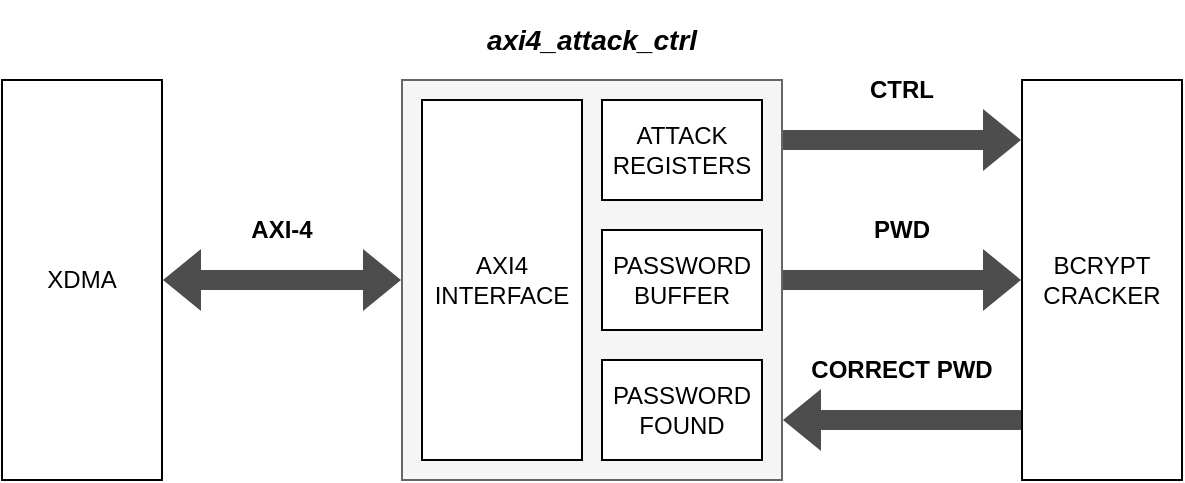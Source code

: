 <mxfile version="24.7.6" pages="2">
  <diagram name="top" id="GRUUTA0gV6LxYn7Zt5F0">
    <mxGraphModel dx="1195" dy="722" grid="1" gridSize="10" guides="1" tooltips="1" connect="1" arrows="1" fold="1" page="0" pageScale="1" pageWidth="827" pageHeight="1169" math="0" shadow="0">
      <root>
        <mxCell id="0" />
        <mxCell id="1" parent="0" />
        <mxCell id="0ogfYETZy73DbSy3bl0p-6" value="" style="rounded=0;whiteSpace=wrap;html=1;fillColor=#f5f5f5;fontColor=#333333;strokeColor=#666666;" vertex="1" parent="1">
          <mxGeometry x="320" y="120" width="190" height="200" as="geometry" />
        </mxCell>
        <mxCell id="0ogfYETZy73DbSy3bl0p-1" value="XDMA" style="rounded=0;whiteSpace=wrap;html=1;" vertex="1" parent="1">
          <mxGeometry x="120" y="120" width="80" height="200" as="geometry" />
        </mxCell>
        <mxCell id="0ogfYETZy73DbSy3bl0p-2" value="PASSWORD BUFFER" style="rounded=0;whiteSpace=wrap;html=1;" vertex="1" parent="1">
          <mxGeometry x="420" y="195" width="80" height="50" as="geometry" />
        </mxCell>
        <mxCell id="0ogfYETZy73DbSy3bl0p-3" value="BCRYPT CRACKER" style="rounded=0;whiteSpace=wrap;html=1;" vertex="1" parent="1">
          <mxGeometry x="630" y="120" width="80" height="200" as="geometry" />
        </mxCell>
        <mxCell id="0ogfYETZy73DbSy3bl0p-4" value="ATTACK REGISTERS" style="rounded=0;whiteSpace=wrap;html=1;" vertex="1" parent="1">
          <mxGeometry x="420" y="130" width="80" height="50" as="geometry" />
        </mxCell>
        <mxCell id="0ogfYETZy73DbSy3bl0p-5" value="PASSWORD FOUND" style="rounded=0;whiteSpace=wrap;html=1;" vertex="1" parent="1">
          <mxGeometry x="420" y="260" width="80" height="50" as="geometry" />
        </mxCell>
        <mxCell id="0ogfYETZy73DbSy3bl0p-8" value="" style="shape=flexArrow;endArrow=classic;html=1;rounded=0;exitX=1;exitY=0.5;exitDx=0;exitDy=0;startArrow=block;fillColor=#4D4D4D;strokeColor=none;entryX=0;entryY=0.5;entryDx=0;entryDy=0;" edge="1" parent="1" source="0ogfYETZy73DbSy3bl0p-1" target="0ogfYETZy73DbSy3bl0p-6">
          <mxGeometry width="50" height="50" relative="1" as="geometry">
            <mxPoint x="180" y="245" as="sourcePoint" />
            <mxPoint x="230" y="220" as="targetPoint" />
          </mxGeometry>
        </mxCell>
        <mxCell id="0ogfYETZy73DbSy3bl0p-10" value="AXI-4" style="rounded=0;whiteSpace=wrap;html=1;strokeColor=none;fillColor=none;fontStyle=1" vertex="1" parent="1">
          <mxGeometry x="200" y="180" width="120" height="30" as="geometry" />
        </mxCell>
        <mxCell id="0ogfYETZy73DbSy3bl0p-12" value="AXI4&lt;div&gt;INTERFACE&lt;/div&gt;" style="rounded=0;whiteSpace=wrap;html=1;" vertex="1" parent="1">
          <mxGeometry x="330" y="130" width="80" height="180" as="geometry" />
        </mxCell>
        <mxCell id="0ogfYETZy73DbSy3bl0p-13" value="" style="shape=flexArrow;endArrow=classic;html=1;rounded=0;exitX=1;exitY=0.5;exitDx=0;exitDy=0;startArrow=none;fillColor=#4D4D4D;strokeColor=none;entryX=0;entryY=0.5;entryDx=0;entryDy=0;startFill=0;" edge="1" parent="1">
          <mxGeometry width="50" height="50" relative="1" as="geometry">
            <mxPoint x="510" y="220" as="sourcePoint" />
            <mxPoint x="630" y="220" as="targetPoint" />
          </mxGeometry>
        </mxCell>
        <mxCell id="0ogfYETZy73DbSy3bl0p-14" value="PWD" style="rounded=0;whiteSpace=wrap;html=1;strokeColor=none;fillColor=none;fontStyle=1" vertex="1" parent="1">
          <mxGeometry x="510" y="180" width="120" height="30" as="geometry" />
        </mxCell>
        <mxCell id="0ogfYETZy73DbSy3bl0p-17" value="" style="shape=flexArrow;endArrow=none;html=1;rounded=0;exitX=1;exitY=0.5;exitDx=0;exitDy=0;startArrow=block;fillColor=#4D4D4D;strokeColor=none;entryX=0;entryY=0.5;entryDx=0;entryDy=0;endFill=0;" edge="1" parent="1">
          <mxGeometry width="50" height="50" relative="1" as="geometry">
            <mxPoint x="510" y="290" as="sourcePoint" />
            <mxPoint x="630" y="290" as="targetPoint" />
          </mxGeometry>
        </mxCell>
        <mxCell id="0ogfYETZy73DbSy3bl0p-18" value="CORRECT PWD" style="rounded=0;whiteSpace=wrap;html=1;strokeColor=none;fillColor=none;fontStyle=1" vertex="1" parent="1">
          <mxGeometry x="510" y="250" width="120" height="30" as="geometry" />
        </mxCell>
        <mxCell id="0ogfYETZy73DbSy3bl0p-19" value="" style="shape=flexArrow;endArrow=classic;html=1;rounded=0;exitX=1;exitY=0.5;exitDx=0;exitDy=0;startArrow=none;fillColor=#4D4D4D;strokeColor=none;entryX=0;entryY=0.5;entryDx=0;entryDy=0;startFill=0;" edge="1" parent="1">
          <mxGeometry width="50" height="50" relative="1" as="geometry">
            <mxPoint x="510" y="150" as="sourcePoint" />
            <mxPoint x="630" y="150" as="targetPoint" />
          </mxGeometry>
        </mxCell>
        <mxCell id="0ogfYETZy73DbSy3bl0p-20" value="CTRL" style="rounded=0;whiteSpace=wrap;html=1;strokeColor=none;fillColor=none;fontStyle=1" vertex="1" parent="1">
          <mxGeometry x="510" y="110" width="120" height="30" as="geometry" />
        </mxCell>
        <mxCell id="0ogfYETZy73DbSy3bl0p-21" value="axi4_attack_ctrl" style="rounded=0;whiteSpace=wrap;html=1;strokeColor=none;fillColor=none;fontStyle=3;fontSize=14;" vertex="1" parent="1">
          <mxGeometry x="320" y="80" width="190" height="40" as="geometry" />
        </mxCell>
      </root>
    </mxGraphModel>
  </diagram>
  <diagram id="SlZmZCLbokiu_m7gkC7i" name="axi4_attack_ctrl">
    <mxGraphModel dx="1585" dy="648" grid="1" gridSize="10" guides="1" tooltips="1" connect="1" arrows="1" fold="1" page="0" pageScale="1" pageWidth="827" pageHeight="1169" math="0" shadow="0">
      <root>
        <mxCell id="0" />
        <mxCell id="1" parent="0" />
        <mxCell id="ElcEwS9BucV0OWmTM8dp-1" value="" style="rounded=0;whiteSpace=wrap;html=1;fillColor=#D6D6D6;fontColor=#333333;strokeColor=#666666;" vertex="1" parent="1">
          <mxGeometry x="110" y="110" width="380" height="460" as="geometry" />
        </mxCell>
        <mxCell id="G6uf73WgvgPBEP5KyrtH-1" value="&lt;div&gt;BRAM&lt;/div&gt;&lt;div&gt;PASSWORD&lt;/div&gt;&lt;div&gt;BUFFER&lt;br&gt;&lt;/div&gt;" style="rounded=0;whiteSpace=wrap;html=1;" vertex="1" parent="1">
          <mxGeometry x="360" y="120" width="120" height="120" as="geometry" />
        </mxCell>
        <mxCell id="G6uf73WgvgPBEP5KyrtH-2" value="AXI BRAM CTRL" style="rounded=0;whiteSpace=wrap;html=1;" vertex="1" parent="1">
          <mxGeometry x="120" y="320" width="120" height="120" as="geometry" />
        </mxCell>
        <mxCell id="ZMFNB_eNPpMkArunGxyN-3" value="&lt;div&gt;CRACKER REGS&lt;/div&gt;" style="rounded=0;whiteSpace=wrap;html=1;" vertex="1" parent="1">
          <mxGeometry x="360" y="320" width="120" height="240" as="geometry" />
        </mxCell>
        <mxCell id="sWTu6YWSUIYSnSRrsb_--1" value="" style="shape=flexArrow;endArrow=classic;html=1;rounded=0;exitX=1;exitY=0.5;exitDx=0;exitDy=0;startArrow=block;fillColor=#4D4D4D;strokeColor=none;" edge="1" parent="1">
          <mxGeometry width="50" height="50" relative="1" as="geometry">
            <mxPoint y="379.71" as="sourcePoint" />
            <mxPoint x="110" y="380" as="targetPoint" />
          </mxGeometry>
        </mxCell>
        <mxCell id="sWTu6YWSUIYSnSRrsb_--2" value="&lt;div&gt;AXI&lt;/div&gt;&lt;div&gt;INTERCONNECT&lt;/div&gt;" style="rounded=0;whiteSpace=wrap;html=1;" vertex="1" parent="1">
          <mxGeometry x="-120" y="320" width="120" height="120" as="geometry" />
        </mxCell>
        <mxCell id="qCLMTn-7Xr3fJMdLr6YP-8" value="" style="shape=flexArrow;endArrow=block;html=1;rounded=0;startArrow=block;fillColor=#4D4D4D;strokeColor=none;startFill=0;endFill=0;exitX=0;exitY=0.25;exitDx=0;exitDy=0;entryX=1;entryY=0.587;entryDx=0;entryDy=0;entryPerimeter=0;" edge="1" parent="1" source="D0zKEq8KF9QSZLZ22DhJ-8" target="ElcEwS9BucV0OWmTM8dp-1">
          <mxGeometry width="50" height="50" relative="1" as="geometry">
            <mxPoint x="590" y="360" as="sourcePoint" />
            <mxPoint x="490" y="360" as="targetPoint" />
          </mxGeometry>
        </mxCell>
        <mxCell id="qCLMTn-7Xr3fJMdLr6YP-10" value="" style="shape=flexArrow;endArrow=classic;html=1;rounded=0;exitX=1;exitY=0.25;exitDx=0;exitDy=0;startArrow=block;fillColor=#4D4D4D;strokeColor=none;entryX=0;entryY=0.25;entryDx=0;entryDy=0;startFill=0;" edge="1" parent="1">
          <mxGeometry width="50" height="50" relative="1" as="geometry">
            <mxPoint x="240" y="350" as="sourcePoint" />
            <mxPoint x="360" y="350" as="targetPoint" />
          </mxGeometry>
        </mxCell>
        <mxCell id="qCLMTn-7Xr3fJMdLr6YP-11" value="PORT B" style="rounded=0;whiteSpace=wrap;html=1;strokeColor=none;fillColor=none;fontStyle=1" vertex="1" parent="1">
          <mxGeometry x="240" y="380" width="120" height="30" as="geometry" />
        </mxCell>
        <mxCell id="qCLMTn-7Xr3fJMdLr6YP-12" value="" style="shape=flexArrow;endArrow=block;html=1;rounded=0;exitX=0;exitY=0.75;exitDx=0;exitDy=0;startArrow=block;fillColor=#4D4D4D;strokeColor=none;entryX=1;entryY=0.75;entryDx=0;entryDy=0;startFill=0;endFill=0;" edge="1" parent="1">
          <mxGeometry width="50" height="50" relative="1" as="geometry">
            <mxPoint x="360" y="410" as="sourcePoint" />
            <mxPoint x="240" y="410" as="targetPoint" />
          </mxGeometry>
        </mxCell>
        <mxCell id="qCLMTn-7Xr3fJMdLr6YP-13" value="PORT A" style="rounded=0;whiteSpace=wrap;html=1;strokeColor=none;fillColor=none;fontStyle=1" vertex="1" parent="1">
          <mxGeometry x="240" y="320" width="120" height="30" as="geometry" />
        </mxCell>
        <mxCell id="ekPwYRkEziZYUtE34SyN-2" value="AXI4" style="rounded=0;whiteSpace=wrap;html=1;strokeColor=none;fillColor=none;fontStyle=1" vertex="1" parent="1">
          <mxGeometry y="340" width="110" height="30" as="geometry" />
        </mxCell>
        <mxCell id="ekPwYRkEziZYUtE34SyN-7" value="" style="shape=flexArrow;endArrow=classic;html=1;rounded=0;exitX=0.75;exitY=1;exitDx=0;exitDy=0;startArrow=block;fillColor=#4D4D4D;strokeColor=none;entryX=0.75;entryY=0;entryDx=0;entryDy=0;startFill=0;" edge="1" parent="1" source="G6uf73WgvgPBEP5KyrtH-1" target="ZMFNB_eNPpMkArunGxyN-3">
          <mxGeometry width="50" height="50" relative="1" as="geometry">
            <mxPoint x="490" y="270" as="sourcePoint" />
            <mxPoint x="610" y="270" as="targetPoint" />
          </mxGeometry>
        </mxCell>
        <mxCell id="ekPwYRkEziZYUtE34SyN-9" value="" style="shape=flexArrow;endArrow=block;html=1;rounded=0;exitX=0.25;exitY=0;exitDx=0;exitDy=0;startArrow=block;fillColor=#4D4D4D;strokeColor=none;entryX=0.25;entryY=1;entryDx=0;entryDy=0;startFill=0;endFill=0;" edge="1" parent="1" source="ZMFNB_eNPpMkArunGxyN-3" target="G6uf73WgvgPBEP5KyrtH-1">
          <mxGeometry width="50" height="50" relative="1" as="geometry">
            <mxPoint x="800" y="415" as="sourcePoint" />
            <mxPoint x="680" y="415" as="targetPoint" />
          </mxGeometry>
        </mxCell>
        <mxCell id="ekPwYRkEziZYUtE34SyN-12" value="PORT A" style="rounded=0;whiteSpace=wrap;html=1;strokeColor=none;fillColor=none;fontStyle=1;rotation=90;" vertex="1" parent="1">
          <mxGeometry x="300" y="260" width="120" height="30" as="geometry" />
        </mxCell>
        <mxCell id="ekPwYRkEziZYUtE34SyN-13" value="PORT B" style="rounded=0;whiteSpace=wrap;html=1;strokeColor=none;fillColor=none;fontStyle=1;rotation=90;" vertex="1" parent="1">
          <mxGeometry x="420" y="260" width="120" height="30" as="geometry" />
        </mxCell>
        <mxCell id="D0zKEq8KF9QSZLZ22DhJ-3" value="" style="shape=flexArrow;endArrow=classic;html=1;rounded=0;startArrow=block;fillColor=#4D4D4D;strokeColor=none;entryX=0;entryY=0.75;entryDx=0;entryDy=0;exitX=1;exitY=0.849;exitDx=0;exitDy=0;exitPerimeter=0;" edge="1" parent="1" source="ElcEwS9BucV0OWmTM8dp-1" target="D0zKEq8KF9QSZLZ22DhJ-8">
          <mxGeometry width="50" height="50" relative="1" as="geometry">
            <mxPoint x="490" y="530" as="sourcePoint" />
            <mxPoint x="590" y="530" as="targetPoint" />
          </mxGeometry>
        </mxCell>
        <mxCell id="D0zKEq8KF9QSZLZ22DhJ-7" value="PASSWORDS" style="rounded=0;whiteSpace=wrap;html=1;strokeColor=none;fillColor=none;fontStyle=1" vertex="1" parent="1">
          <mxGeometry x="490" y="340" width="110" height="30" as="geometry" />
        </mxCell>
        <mxCell id="D0zKEq8KF9QSZLZ22DhJ-8" value="&lt;div&gt;BCRYPT&lt;/div&gt;&lt;div&gt;CRACKER&lt;br&gt;&lt;/div&gt;" style="rounded=0;whiteSpace=wrap;html=1;" vertex="1" parent="1">
          <mxGeometry x="600" y="320" width="120" height="240" as="geometry" />
        </mxCell>
        <mxCell id="ElcEwS9BucV0OWmTM8dp-2" value="CTRL" style="rounded=0;whiteSpace=wrap;html=1;strokeColor=none;fillColor=none;fontStyle=1" vertex="1" parent="1">
          <mxGeometry x="490" y="460" width="110" height="30" as="geometry" />
        </mxCell>
        <mxCell id="ElcEwS9BucV0OWmTM8dp-3" value="axi4_attack_ctrl" style="rounded=0;whiteSpace=wrap;html=1;fillColor=none;strokeColor=none;fontStyle=3;fontSize=15;" vertex="1" parent="1">
          <mxGeometry x="110" y="110" width="170" height="50" as="geometry" />
        </mxCell>
      </root>
    </mxGraphModel>
  </diagram>
</mxfile>
